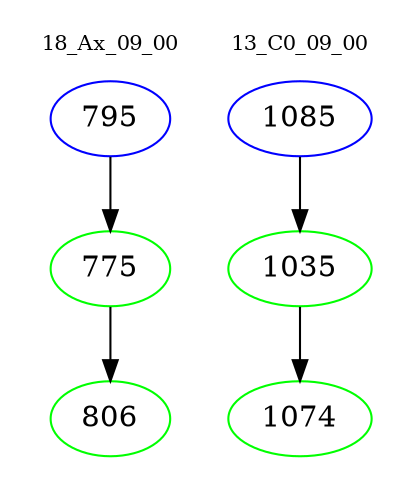 digraph{
subgraph cluster_0 {
color = white
label = "18_Ax_09_00";
fontsize=10;
T0_795 [label="795", color="blue"]
T0_795 -> T0_775 [color="black"]
T0_775 [label="775", color="green"]
T0_775 -> T0_806 [color="black"]
T0_806 [label="806", color="green"]
}
subgraph cluster_1 {
color = white
label = "13_C0_09_00";
fontsize=10;
T1_1085 [label="1085", color="blue"]
T1_1085 -> T1_1035 [color="black"]
T1_1035 [label="1035", color="green"]
T1_1035 -> T1_1074 [color="black"]
T1_1074 [label="1074", color="green"]
}
}
